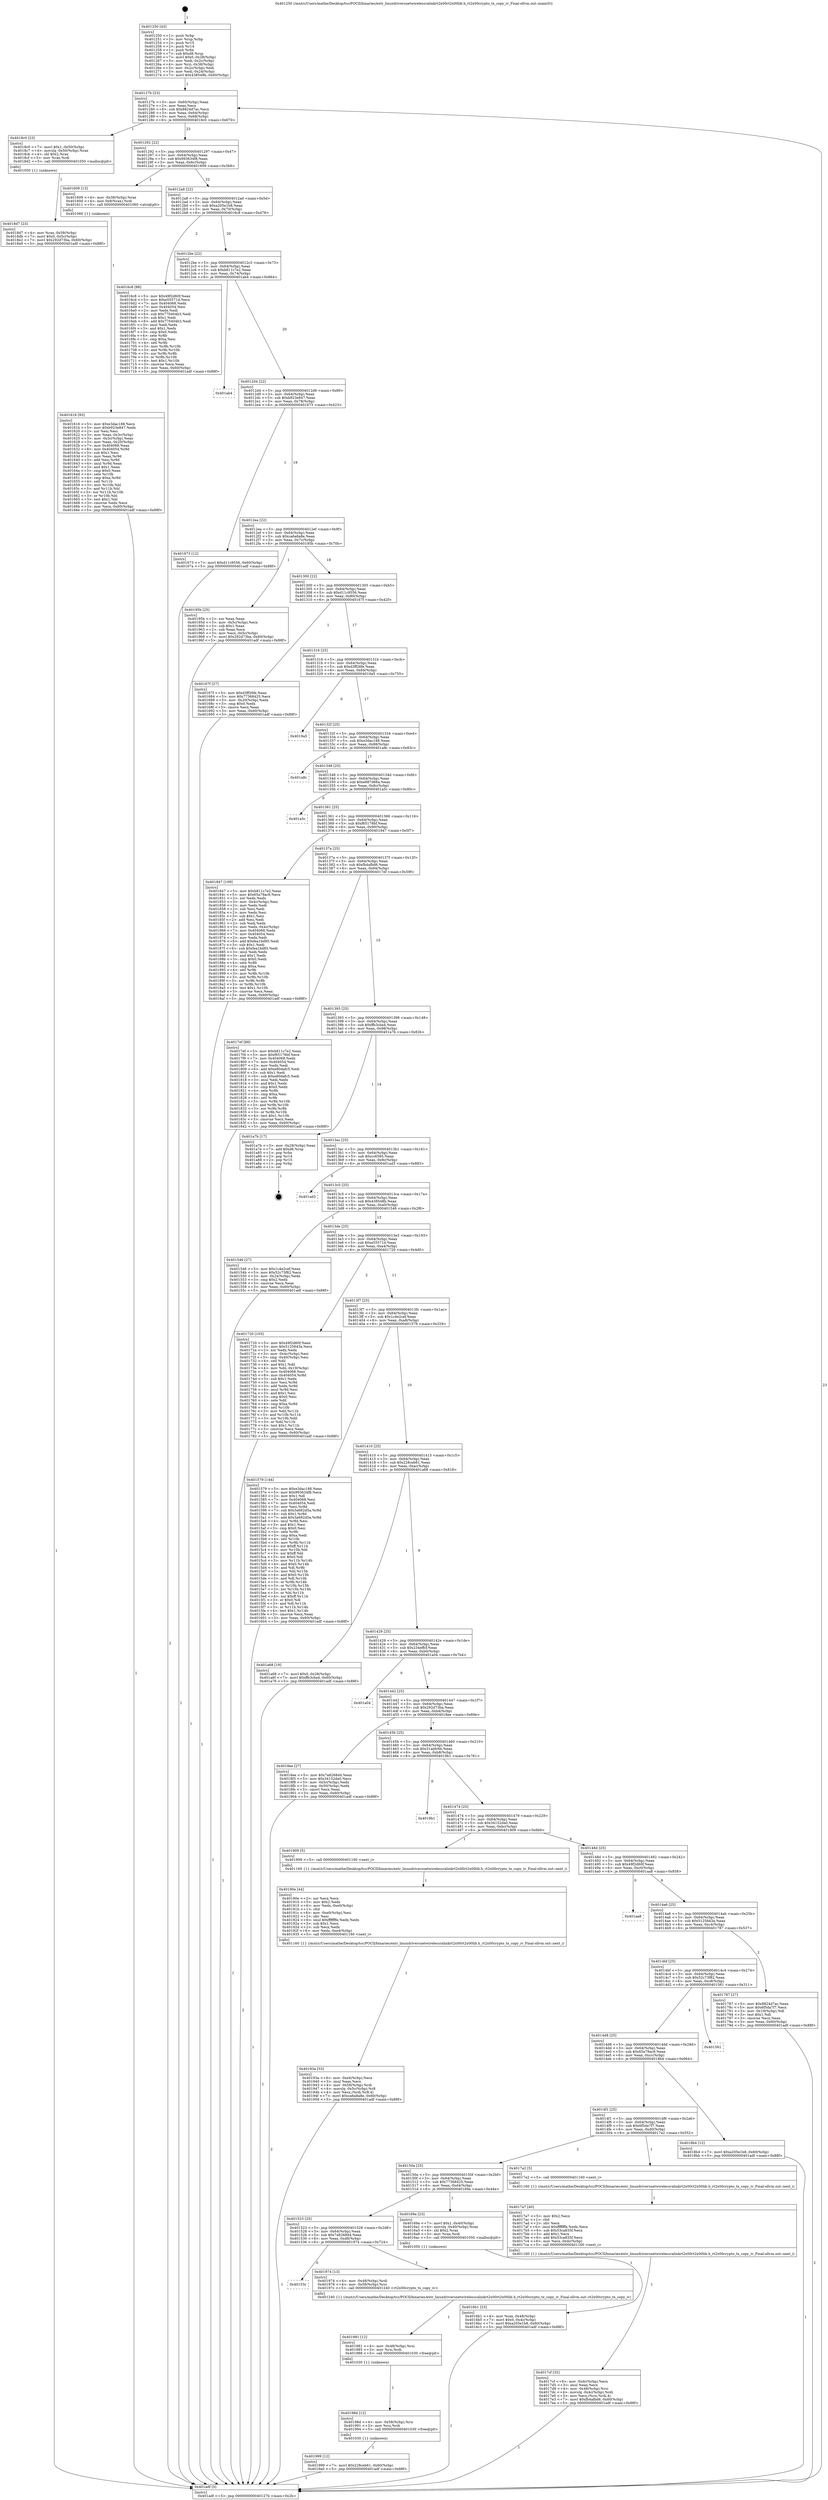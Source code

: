 digraph "0x401250" {
  label = "0x401250 (/mnt/c/Users/mathe/Desktop/tcc/POCII/binaries/extr_linuxdriversnetwirelessralinkrt2x00rt2x00lib.h_rt2x00crypto_tx_copy_iv_Final-ollvm.out::main(0))"
  labelloc = "t"
  node[shape=record]

  Entry [label="",width=0.3,height=0.3,shape=circle,fillcolor=black,style=filled]
  "0x40127b" [label="{
     0x40127b [23]\l
     | [instrs]\l
     &nbsp;&nbsp;0x40127b \<+3\>: mov -0x60(%rbp),%eax\l
     &nbsp;&nbsp;0x40127e \<+2\>: mov %eax,%ecx\l
     &nbsp;&nbsp;0x401280 \<+6\>: sub $0x8824d7ac,%ecx\l
     &nbsp;&nbsp;0x401286 \<+3\>: mov %eax,-0x64(%rbp)\l
     &nbsp;&nbsp;0x401289 \<+3\>: mov %ecx,-0x68(%rbp)\l
     &nbsp;&nbsp;0x40128c \<+6\>: je 00000000004018c0 \<main+0x670\>\l
  }"]
  "0x4018c0" [label="{
     0x4018c0 [23]\l
     | [instrs]\l
     &nbsp;&nbsp;0x4018c0 \<+7\>: movl $0x1,-0x50(%rbp)\l
     &nbsp;&nbsp;0x4018c7 \<+4\>: movslq -0x50(%rbp),%rax\l
     &nbsp;&nbsp;0x4018cb \<+4\>: shl $0x2,%rax\l
     &nbsp;&nbsp;0x4018cf \<+3\>: mov %rax,%rdi\l
     &nbsp;&nbsp;0x4018d2 \<+5\>: call 0000000000401050 \<malloc@plt\>\l
     | [calls]\l
     &nbsp;&nbsp;0x401050 \{1\} (unknown)\l
  }"]
  "0x401292" [label="{
     0x401292 [22]\l
     | [instrs]\l
     &nbsp;&nbsp;0x401292 \<+5\>: jmp 0000000000401297 \<main+0x47\>\l
     &nbsp;&nbsp;0x401297 \<+3\>: mov -0x64(%rbp),%eax\l
     &nbsp;&nbsp;0x40129a \<+5\>: sub $0x993634f8,%eax\l
     &nbsp;&nbsp;0x40129f \<+3\>: mov %eax,-0x6c(%rbp)\l
     &nbsp;&nbsp;0x4012a2 \<+6\>: je 0000000000401609 \<main+0x3b9\>\l
  }"]
  Exit [label="",width=0.3,height=0.3,shape=circle,fillcolor=black,style=filled,peripheries=2]
  "0x401609" [label="{
     0x401609 [13]\l
     | [instrs]\l
     &nbsp;&nbsp;0x401609 \<+4\>: mov -0x38(%rbp),%rax\l
     &nbsp;&nbsp;0x40160d \<+4\>: mov 0x8(%rax),%rdi\l
     &nbsp;&nbsp;0x401611 \<+5\>: call 0000000000401060 \<atoi@plt\>\l
     | [calls]\l
     &nbsp;&nbsp;0x401060 \{1\} (unknown)\l
  }"]
  "0x4012a8" [label="{
     0x4012a8 [22]\l
     | [instrs]\l
     &nbsp;&nbsp;0x4012a8 \<+5\>: jmp 00000000004012ad \<main+0x5d\>\l
     &nbsp;&nbsp;0x4012ad \<+3\>: mov -0x64(%rbp),%eax\l
     &nbsp;&nbsp;0x4012b0 \<+5\>: sub $0xa205e1b8,%eax\l
     &nbsp;&nbsp;0x4012b5 \<+3\>: mov %eax,-0x70(%rbp)\l
     &nbsp;&nbsp;0x4012b8 \<+6\>: je 00000000004016c8 \<main+0x478\>\l
  }"]
  "0x401999" [label="{
     0x401999 [12]\l
     | [instrs]\l
     &nbsp;&nbsp;0x401999 \<+7\>: movl $0x228ceb61,-0x60(%rbp)\l
     &nbsp;&nbsp;0x4019a0 \<+5\>: jmp 0000000000401adf \<main+0x88f\>\l
  }"]
  "0x4016c8" [label="{
     0x4016c8 [88]\l
     | [instrs]\l
     &nbsp;&nbsp;0x4016c8 \<+5\>: mov $0x49f2d60f,%eax\l
     &nbsp;&nbsp;0x4016cd \<+5\>: mov $0xe55571d,%ecx\l
     &nbsp;&nbsp;0x4016d2 \<+7\>: mov 0x404068,%edx\l
     &nbsp;&nbsp;0x4016d9 \<+7\>: mov 0x404054,%esi\l
     &nbsp;&nbsp;0x4016e0 \<+2\>: mov %edx,%edi\l
     &nbsp;&nbsp;0x4016e2 \<+6\>: sub $0x770404b3,%edi\l
     &nbsp;&nbsp;0x4016e8 \<+3\>: sub $0x1,%edi\l
     &nbsp;&nbsp;0x4016eb \<+6\>: add $0x770404b3,%edi\l
     &nbsp;&nbsp;0x4016f1 \<+3\>: imul %edi,%edx\l
     &nbsp;&nbsp;0x4016f4 \<+3\>: and $0x1,%edx\l
     &nbsp;&nbsp;0x4016f7 \<+3\>: cmp $0x0,%edx\l
     &nbsp;&nbsp;0x4016fa \<+4\>: sete %r8b\l
     &nbsp;&nbsp;0x4016fe \<+3\>: cmp $0xa,%esi\l
     &nbsp;&nbsp;0x401701 \<+4\>: setl %r9b\l
     &nbsp;&nbsp;0x401705 \<+3\>: mov %r8b,%r10b\l
     &nbsp;&nbsp;0x401708 \<+3\>: and %r9b,%r10b\l
     &nbsp;&nbsp;0x40170b \<+3\>: xor %r9b,%r8b\l
     &nbsp;&nbsp;0x40170e \<+3\>: or %r8b,%r10b\l
     &nbsp;&nbsp;0x401711 \<+4\>: test $0x1,%r10b\l
     &nbsp;&nbsp;0x401715 \<+3\>: cmovne %ecx,%eax\l
     &nbsp;&nbsp;0x401718 \<+3\>: mov %eax,-0x60(%rbp)\l
     &nbsp;&nbsp;0x40171b \<+5\>: jmp 0000000000401adf \<main+0x88f\>\l
  }"]
  "0x4012be" [label="{
     0x4012be [22]\l
     | [instrs]\l
     &nbsp;&nbsp;0x4012be \<+5\>: jmp 00000000004012c3 \<main+0x73\>\l
     &nbsp;&nbsp;0x4012c3 \<+3\>: mov -0x64(%rbp),%eax\l
     &nbsp;&nbsp;0x4012c6 \<+5\>: sub $0xb811c7e2,%eax\l
     &nbsp;&nbsp;0x4012cb \<+3\>: mov %eax,-0x74(%rbp)\l
     &nbsp;&nbsp;0x4012ce \<+6\>: je 0000000000401ab4 \<main+0x864\>\l
  }"]
  "0x40198d" [label="{
     0x40198d [12]\l
     | [instrs]\l
     &nbsp;&nbsp;0x40198d \<+4\>: mov -0x58(%rbp),%rsi\l
     &nbsp;&nbsp;0x401991 \<+3\>: mov %rsi,%rdi\l
     &nbsp;&nbsp;0x401994 \<+5\>: call 0000000000401030 \<free@plt\>\l
     | [calls]\l
     &nbsp;&nbsp;0x401030 \{1\} (unknown)\l
  }"]
  "0x401ab4" [label="{
     0x401ab4\l
  }", style=dashed]
  "0x4012d4" [label="{
     0x4012d4 [22]\l
     | [instrs]\l
     &nbsp;&nbsp;0x4012d4 \<+5\>: jmp 00000000004012d9 \<main+0x89\>\l
     &nbsp;&nbsp;0x4012d9 \<+3\>: mov -0x64(%rbp),%eax\l
     &nbsp;&nbsp;0x4012dc \<+5\>: sub $0xb923e847,%eax\l
     &nbsp;&nbsp;0x4012e1 \<+3\>: mov %eax,-0x78(%rbp)\l
     &nbsp;&nbsp;0x4012e4 \<+6\>: je 0000000000401673 \<main+0x423\>\l
  }"]
  "0x401981" [label="{
     0x401981 [12]\l
     | [instrs]\l
     &nbsp;&nbsp;0x401981 \<+4\>: mov -0x48(%rbp),%rsi\l
     &nbsp;&nbsp;0x401985 \<+3\>: mov %rsi,%rdi\l
     &nbsp;&nbsp;0x401988 \<+5\>: call 0000000000401030 \<free@plt\>\l
     | [calls]\l
     &nbsp;&nbsp;0x401030 \{1\} (unknown)\l
  }"]
  "0x401673" [label="{
     0x401673 [12]\l
     | [instrs]\l
     &nbsp;&nbsp;0x401673 \<+7\>: movl $0xd11c9556,-0x60(%rbp)\l
     &nbsp;&nbsp;0x40167a \<+5\>: jmp 0000000000401adf \<main+0x88f\>\l
  }"]
  "0x4012ea" [label="{
     0x4012ea [22]\l
     | [instrs]\l
     &nbsp;&nbsp;0x4012ea \<+5\>: jmp 00000000004012ef \<main+0x9f\>\l
     &nbsp;&nbsp;0x4012ef \<+3\>: mov -0x64(%rbp),%eax\l
     &nbsp;&nbsp;0x4012f2 \<+5\>: sub $0xca6a8a8e,%eax\l
     &nbsp;&nbsp;0x4012f7 \<+3\>: mov %eax,-0x7c(%rbp)\l
     &nbsp;&nbsp;0x4012fa \<+6\>: je 000000000040195b \<main+0x70b\>\l
  }"]
  "0x40153c" [label="{
     0x40153c\l
  }", style=dashed]
  "0x40195b" [label="{
     0x40195b [25]\l
     | [instrs]\l
     &nbsp;&nbsp;0x40195b \<+2\>: xor %eax,%eax\l
     &nbsp;&nbsp;0x40195d \<+3\>: mov -0x5c(%rbp),%ecx\l
     &nbsp;&nbsp;0x401960 \<+3\>: sub $0x1,%eax\l
     &nbsp;&nbsp;0x401963 \<+2\>: sub %eax,%ecx\l
     &nbsp;&nbsp;0x401965 \<+3\>: mov %ecx,-0x5c(%rbp)\l
     &nbsp;&nbsp;0x401968 \<+7\>: movl $0x292d73ba,-0x60(%rbp)\l
     &nbsp;&nbsp;0x40196f \<+5\>: jmp 0000000000401adf \<main+0x88f\>\l
  }"]
  "0x401300" [label="{
     0x401300 [22]\l
     | [instrs]\l
     &nbsp;&nbsp;0x401300 \<+5\>: jmp 0000000000401305 \<main+0xb5\>\l
     &nbsp;&nbsp;0x401305 \<+3\>: mov -0x64(%rbp),%eax\l
     &nbsp;&nbsp;0x401308 \<+5\>: sub $0xd11c9556,%eax\l
     &nbsp;&nbsp;0x40130d \<+3\>: mov %eax,-0x80(%rbp)\l
     &nbsp;&nbsp;0x401310 \<+6\>: je 000000000040167f \<main+0x42f\>\l
  }"]
  "0x401974" [label="{
     0x401974 [13]\l
     | [instrs]\l
     &nbsp;&nbsp;0x401974 \<+4\>: mov -0x48(%rbp),%rdi\l
     &nbsp;&nbsp;0x401978 \<+4\>: mov -0x58(%rbp),%rsi\l
     &nbsp;&nbsp;0x40197c \<+5\>: call 0000000000401240 \<rt2x00crypto_tx_copy_iv\>\l
     | [calls]\l
     &nbsp;&nbsp;0x401240 \{1\} (/mnt/c/Users/mathe/Desktop/tcc/POCII/binaries/extr_linuxdriversnetwirelessralinkrt2x00rt2x00lib.h_rt2x00crypto_tx_copy_iv_Final-ollvm.out::rt2x00crypto_tx_copy_iv)\l
  }"]
  "0x40167f" [label="{
     0x40167f [27]\l
     | [instrs]\l
     &nbsp;&nbsp;0x40167f \<+5\>: mov $0xd3ff26fe,%eax\l
     &nbsp;&nbsp;0x401684 \<+5\>: mov $0x77368425,%ecx\l
     &nbsp;&nbsp;0x401689 \<+3\>: mov -0x20(%rbp),%edx\l
     &nbsp;&nbsp;0x40168c \<+3\>: cmp $0x0,%edx\l
     &nbsp;&nbsp;0x40168f \<+3\>: cmove %ecx,%eax\l
     &nbsp;&nbsp;0x401692 \<+3\>: mov %eax,-0x60(%rbp)\l
     &nbsp;&nbsp;0x401695 \<+5\>: jmp 0000000000401adf \<main+0x88f\>\l
  }"]
  "0x401316" [label="{
     0x401316 [25]\l
     | [instrs]\l
     &nbsp;&nbsp;0x401316 \<+5\>: jmp 000000000040131b \<main+0xcb\>\l
     &nbsp;&nbsp;0x40131b \<+3\>: mov -0x64(%rbp),%eax\l
     &nbsp;&nbsp;0x40131e \<+5\>: sub $0xd3ff26fe,%eax\l
     &nbsp;&nbsp;0x401323 \<+6\>: mov %eax,-0x84(%rbp)\l
     &nbsp;&nbsp;0x401329 \<+6\>: je 00000000004019a5 \<main+0x755\>\l
  }"]
  "0x40193a" [label="{
     0x40193a [33]\l
     | [instrs]\l
     &nbsp;&nbsp;0x40193a \<+6\>: mov -0xe4(%rbp),%ecx\l
     &nbsp;&nbsp;0x401940 \<+3\>: imul %eax,%ecx\l
     &nbsp;&nbsp;0x401943 \<+4\>: mov -0x58(%rbp),%rdi\l
     &nbsp;&nbsp;0x401947 \<+4\>: movslq -0x5c(%rbp),%r8\l
     &nbsp;&nbsp;0x40194b \<+4\>: mov %ecx,(%rdi,%r8,4)\l
     &nbsp;&nbsp;0x40194f \<+7\>: movl $0xca6a8a8e,-0x60(%rbp)\l
     &nbsp;&nbsp;0x401956 \<+5\>: jmp 0000000000401adf \<main+0x88f\>\l
  }"]
  "0x4019a5" [label="{
     0x4019a5\l
  }", style=dashed]
  "0x40132f" [label="{
     0x40132f [25]\l
     | [instrs]\l
     &nbsp;&nbsp;0x40132f \<+5\>: jmp 0000000000401334 \<main+0xe4\>\l
     &nbsp;&nbsp;0x401334 \<+3\>: mov -0x64(%rbp),%eax\l
     &nbsp;&nbsp;0x401337 \<+5\>: sub $0xe3dac188,%eax\l
     &nbsp;&nbsp;0x40133c \<+6\>: mov %eax,-0x88(%rbp)\l
     &nbsp;&nbsp;0x401342 \<+6\>: je 0000000000401a8c \<main+0x83c\>\l
  }"]
  "0x40190e" [label="{
     0x40190e [44]\l
     | [instrs]\l
     &nbsp;&nbsp;0x40190e \<+2\>: xor %ecx,%ecx\l
     &nbsp;&nbsp;0x401910 \<+5\>: mov $0x2,%edx\l
     &nbsp;&nbsp;0x401915 \<+6\>: mov %edx,-0xe0(%rbp)\l
     &nbsp;&nbsp;0x40191b \<+1\>: cltd\l
     &nbsp;&nbsp;0x40191c \<+6\>: mov -0xe0(%rbp),%esi\l
     &nbsp;&nbsp;0x401922 \<+2\>: idiv %esi\l
     &nbsp;&nbsp;0x401924 \<+6\>: imul $0xfffffffe,%edx,%edx\l
     &nbsp;&nbsp;0x40192a \<+3\>: sub $0x1,%ecx\l
     &nbsp;&nbsp;0x40192d \<+2\>: sub %ecx,%edx\l
     &nbsp;&nbsp;0x40192f \<+6\>: mov %edx,-0xe4(%rbp)\l
     &nbsp;&nbsp;0x401935 \<+5\>: call 0000000000401160 \<next_i\>\l
     | [calls]\l
     &nbsp;&nbsp;0x401160 \{1\} (/mnt/c/Users/mathe/Desktop/tcc/POCII/binaries/extr_linuxdriversnetwirelessralinkrt2x00rt2x00lib.h_rt2x00crypto_tx_copy_iv_Final-ollvm.out::next_i)\l
  }"]
  "0x401a8c" [label="{
     0x401a8c\l
  }", style=dashed]
  "0x401348" [label="{
     0x401348 [25]\l
     | [instrs]\l
     &nbsp;&nbsp;0x401348 \<+5\>: jmp 000000000040134d \<main+0xfd\>\l
     &nbsp;&nbsp;0x40134d \<+3\>: mov -0x64(%rbp),%eax\l
     &nbsp;&nbsp;0x401350 \<+5\>: sub $0xe887d66a,%eax\l
     &nbsp;&nbsp;0x401355 \<+6\>: mov %eax,-0x8c(%rbp)\l
     &nbsp;&nbsp;0x40135b \<+6\>: je 0000000000401a5c \<main+0x80c\>\l
  }"]
  "0x4018d7" [label="{
     0x4018d7 [23]\l
     | [instrs]\l
     &nbsp;&nbsp;0x4018d7 \<+4\>: mov %rax,-0x58(%rbp)\l
     &nbsp;&nbsp;0x4018db \<+7\>: movl $0x0,-0x5c(%rbp)\l
     &nbsp;&nbsp;0x4018e2 \<+7\>: movl $0x292d73ba,-0x60(%rbp)\l
     &nbsp;&nbsp;0x4018e9 \<+5\>: jmp 0000000000401adf \<main+0x88f\>\l
  }"]
  "0x401a5c" [label="{
     0x401a5c\l
  }", style=dashed]
  "0x401361" [label="{
     0x401361 [25]\l
     | [instrs]\l
     &nbsp;&nbsp;0x401361 \<+5\>: jmp 0000000000401366 \<main+0x116\>\l
     &nbsp;&nbsp;0x401366 \<+3\>: mov -0x64(%rbp),%eax\l
     &nbsp;&nbsp;0x401369 \<+5\>: sub $0xf65178bf,%eax\l
     &nbsp;&nbsp;0x40136e \<+6\>: mov %eax,-0x90(%rbp)\l
     &nbsp;&nbsp;0x401374 \<+6\>: je 0000000000401847 \<main+0x5f7\>\l
  }"]
  "0x4017cf" [label="{
     0x4017cf [32]\l
     | [instrs]\l
     &nbsp;&nbsp;0x4017cf \<+6\>: mov -0xdc(%rbp),%ecx\l
     &nbsp;&nbsp;0x4017d5 \<+3\>: imul %eax,%ecx\l
     &nbsp;&nbsp;0x4017d8 \<+4\>: mov -0x48(%rbp),%rsi\l
     &nbsp;&nbsp;0x4017dc \<+4\>: movslq -0x4c(%rbp),%rdi\l
     &nbsp;&nbsp;0x4017e0 \<+3\>: mov %ecx,(%rsi,%rdi,4)\l
     &nbsp;&nbsp;0x4017e3 \<+7\>: movl $0xfb4afbd6,-0x60(%rbp)\l
     &nbsp;&nbsp;0x4017ea \<+5\>: jmp 0000000000401adf \<main+0x88f\>\l
  }"]
  "0x401847" [label="{
     0x401847 [109]\l
     | [instrs]\l
     &nbsp;&nbsp;0x401847 \<+5\>: mov $0xb811c7e2,%eax\l
     &nbsp;&nbsp;0x40184c \<+5\>: mov $0x65a79ac9,%ecx\l
     &nbsp;&nbsp;0x401851 \<+2\>: xor %edx,%edx\l
     &nbsp;&nbsp;0x401853 \<+3\>: mov -0x4c(%rbp),%esi\l
     &nbsp;&nbsp;0x401856 \<+2\>: mov %edx,%edi\l
     &nbsp;&nbsp;0x401858 \<+2\>: sub %esi,%edi\l
     &nbsp;&nbsp;0x40185a \<+2\>: mov %edx,%esi\l
     &nbsp;&nbsp;0x40185c \<+3\>: sub $0x1,%esi\l
     &nbsp;&nbsp;0x40185f \<+2\>: add %esi,%edi\l
     &nbsp;&nbsp;0x401861 \<+2\>: sub %edi,%edx\l
     &nbsp;&nbsp;0x401863 \<+3\>: mov %edx,-0x4c(%rbp)\l
     &nbsp;&nbsp;0x401866 \<+7\>: mov 0x404068,%edx\l
     &nbsp;&nbsp;0x40186d \<+7\>: mov 0x404054,%esi\l
     &nbsp;&nbsp;0x401874 \<+2\>: mov %edx,%edi\l
     &nbsp;&nbsp;0x401876 \<+6\>: add $0xfea1bd85,%edi\l
     &nbsp;&nbsp;0x40187c \<+3\>: sub $0x1,%edi\l
     &nbsp;&nbsp;0x40187f \<+6\>: sub $0xfea1bd85,%edi\l
     &nbsp;&nbsp;0x401885 \<+3\>: imul %edi,%edx\l
     &nbsp;&nbsp;0x401888 \<+3\>: and $0x1,%edx\l
     &nbsp;&nbsp;0x40188b \<+3\>: cmp $0x0,%edx\l
     &nbsp;&nbsp;0x40188e \<+4\>: sete %r8b\l
     &nbsp;&nbsp;0x401892 \<+3\>: cmp $0xa,%esi\l
     &nbsp;&nbsp;0x401895 \<+4\>: setl %r9b\l
     &nbsp;&nbsp;0x401899 \<+3\>: mov %r8b,%r10b\l
     &nbsp;&nbsp;0x40189c \<+3\>: and %r9b,%r10b\l
     &nbsp;&nbsp;0x40189f \<+3\>: xor %r9b,%r8b\l
     &nbsp;&nbsp;0x4018a2 \<+3\>: or %r8b,%r10b\l
     &nbsp;&nbsp;0x4018a5 \<+4\>: test $0x1,%r10b\l
     &nbsp;&nbsp;0x4018a9 \<+3\>: cmovne %ecx,%eax\l
     &nbsp;&nbsp;0x4018ac \<+3\>: mov %eax,-0x60(%rbp)\l
     &nbsp;&nbsp;0x4018af \<+5\>: jmp 0000000000401adf \<main+0x88f\>\l
  }"]
  "0x40137a" [label="{
     0x40137a [25]\l
     | [instrs]\l
     &nbsp;&nbsp;0x40137a \<+5\>: jmp 000000000040137f \<main+0x12f\>\l
     &nbsp;&nbsp;0x40137f \<+3\>: mov -0x64(%rbp),%eax\l
     &nbsp;&nbsp;0x401382 \<+5\>: sub $0xfb4afbd6,%eax\l
     &nbsp;&nbsp;0x401387 \<+6\>: mov %eax,-0x94(%rbp)\l
     &nbsp;&nbsp;0x40138d \<+6\>: je 00000000004017ef \<main+0x59f\>\l
  }"]
  "0x4017a7" [label="{
     0x4017a7 [40]\l
     | [instrs]\l
     &nbsp;&nbsp;0x4017a7 \<+5\>: mov $0x2,%ecx\l
     &nbsp;&nbsp;0x4017ac \<+1\>: cltd\l
     &nbsp;&nbsp;0x4017ad \<+2\>: idiv %ecx\l
     &nbsp;&nbsp;0x4017af \<+6\>: imul $0xfffffffe,%edx,%ecx\l
     &nbsp;&nbsp;0x4017b5 \<+6\>: sub $0x53ca835f,%ecx\l
     &nbsp;&nbsp;0x4017bb \<+3\>: add $0x1,%ecx\l
     &nbsp;&nbsp;0x4017be \<+6\>: add $0x53ca835f,%ecx\l
     &nbsp;&nbsp;0x4017c4 \<+6\>: mov %ecx,-0xdc(%rbp)\l
     &nbsp;&nbsp;0x4017ca \<+5\>: call 0000000000401160 \<next_i\>\l
     | [calls]\l
     &nbsp;&nbsp;0x401160 \{1\} (/mnt/c/Users/mathe/Desktop/tcc/POCII/binaries/extr_linuxdriversnetwirelessralinkrt2x00rt2x00lib.h_rt2x00crypto_tx_copy_iv_Final-ollvm.out::next_i)\l
  }"]
  "0x4017ef" [label="{
     0x4017ef [88]\l
     | [instrs]\l
     &nbsp;&nbsp;0x4017ef \<+5\>: mov $0xb811c7e2,%eax\l
     &nbsp;&nbsp;0x4017f4 \<+5\>: mov $0xf65178bf,%ecx\l
     &nbsp;&nbsp;0x4017f9 \<+7\>: mov 0x404068,%edx\l
     &nbsp;&nbsp;0x401800 \<+7\>: mov 0x404054,%esi\l
     &nbsp;&nbsp;0x401807 \<+2\>: mov %edx,%edi\l
     &nbsp;&nbsp;0x401809 \<+6\>: add $0xe80dafc5,%edi\l
     &nbsp;&nbsp;0x40180f \<+3\>: sub $0x1,%edi\l
     &nbsp;&nbsp;0x401812 \<+6\>: sub $0xe80dafc5,%edi\l
     &nbsp;&nbsp;0x401818 \<+3\>: imul %edi,%edx\l
     &nbsp;&nbsp;0x40181b \<+3\>: and $0x1,%edx\l
     &nbsp;&nbsp;0x40181e \<+3\>: cmp $0x0,%edx\l
     &nbsp;&nbsp;0x401821 \<+4\>: sete %r8b\l
     &nbsp;&nbsp;0x401825 \<+3\>: cmp $0xa,%esi\l
     &nbsp;&nbsp;0x401828 \<+4\>: setl %r9b\l
     &nbsp;&nbsp;0x40182c \<+3\>: mov %r8b,%r10b\l
     &nbsp;&nbsp;0x40182f \<+3\>: and %r9b,%r10b\l
     &nbsp;&nbsp;0x401832 \<+3\>: xor %r9b,%r8b\l
     &nbsp;&nbsp;0x401835 \<+3\>: or %r8b,%r10b\l
     &nbsp;&nbsp;0x401838 \<+4\>: test $0x1,%r10b\l
     &nbsp;&nbsp;0x40183c \<+3\>: cmovne %ecx,%eax\l
     &nbsp;&nbsp;0x40183f \<+3\>: mov %eax,-0x60(%rbp)\l
     &nbsp;&nbsp;0x401842 \<+5\>: jmp 0000000000401adf \<main+0x88f\>\l
  }"]
  "0x401393" [label="{
     0x401393 [25]\l
     | [instrs]\l
     &nbsp;&nbsp;0x401393 \<+5\>: jmp 0000000000401398 \<main+0x148\>\l
     &nbsp;&nbsp;0x401398 \<+3\>: mov -0x64(%rbp),%eax\l
     &nbsp;&nbsp;0x40139b \<+5\>: sub $0xffb3cba4,%eax\l
     &nbsp;&nbsp;0x4013a0 \<+6\>: mov %eax,-0x98(%rbp)\l
     &nbsp;&nbsp;0x4013a6 \<+6\>: je 0000000000401a7b \<main+0x82b\>\l
  }"]
  "0x4016b1" [label="{
     0x4016b1 [23]\l
     | [instrs]\l
     &nbsp;&nbsp;0x4016b1 \<+4\>: mov %rax,-0x48(%rbp)\l
     &nbsp;&nbsp;0x4016b5 \<+7\>: movl $0x0,-0x4c(%rbp)\l
     &nbsp;&nbsp;0x4016bc \<+7\>: movl $0xa205e1b8,-0x60(%rbp)\l
     &nbsp;&nbsp;0x4016c3 \<+5\>: jmp 0000000000401adf \<main+0x88f\>\l
  }"]
  "0x401a7b" [label="{
     0x401a7b [17]\l
     | [instrs]\l
     &nbsp;&nbsp;0x401a7b \<+3\>: mov -0x28(%rbp),%eax\l
     &nbsp;&nbsp;0x401a7e \<+7\>: add $0xd8,%rsp\l
     &nbsp;&nbsp;0x401a85 \<+1\>: pop %rbx\l
     &nbsp;&nbsp;0x401a86 \<+2\>: pop %r14\l
     &nbsp;&nbsp;0x401a88 \<+2\>: pop %r15\l
     &nbsp;&nbsp;0x401a8a \<+1\>: pop %rbp\l
     &nbsp;&nbsp;0x401a8b \<+1\>: ret\l
  }"]
  "0x4013ac" [label="{
     0x4013ac [25]\l
     | [instrs]\l
     &nbsp;&nbsp;0x4013ac \<+5\>: jmp 00000000004013b1 \<main+0x161\>\l
     &nbsp;&nbsp;0x4013b1 \<+3\>: mov -0x64(%rbp),%eax\l
     &nbsp;&nbsp;0x4013b4 \<+5\>: sub $0xcc6585,%eax\l
     &nbsp;&nbsp;0x4013b9 \<+6\>: mov %eax,-0x9c(%rbp)\l
     &nbsp;&nbsp;0x4013bf \<+6\>: je 0000000000401ad3 \<main+0x883\>\l
  }"]
  "0x401523" [label="{
     0x401523 [25]\l
     | [instrs]\l
     &nbsp;&nbsp;0x401523 \<+5\>: jmp 0000000000401528 \<main+0x2d8\>\l
     &nbsp;&nbsp;0x401528 \<+3\>: mov -0x64(%rbp),%eax\l
     &nbsp;&nbsp;0x40152b \<+5\>: sub $0x7a8268d4,%eax\l
     &nbsp;&nbsp;0x401530 \<+6\>: mov %eax,-0xd8(%rbp)\l
     &nbsp;&nbsp;0x401536 \<+6\>: je 0000000000401974 \<main+0x724\>\l
  }"]
  "0x401ad3" [label="{
     0x401ad3\l
  }", style=dashed]
  "0x4013c5" [label="{
     0x4013c5 [25]\l
     | [instrs]\l
     &nbsp;&nbsp;0x4013c5 \<+5\>: jmp 00000000004013ca \<main+0x17a\>\l
     &nbsp;&nbsp;0x4013ca \<+3\>: mov -0x64(%rbp),%eax\l
     &nbsp;&nbsp;0x4013cd \<+5\>: sub $0x438548b,%eax\l
     &nbsp;&nbsp;0x4013d2 \<+6\>: mov %eax,-0xa0(%rbp)\l
     &nbsp;&nbsp;0x4013d8 \<+6\>: je 0000000000401546 \<main+0x2f6\>\l
  }"]
  "0x40169a" [label="{
     0x40169a [23]\l
     | [instrs]\l
     &nbsp;&nbsp;0x40169a \<+7\>: movl $0x1,-0x40(%rbp)\l
     &nbsp;&nbsp;0x4016a1 \<+4\>: movslq -0x40(%rbp),%rax\l
     &nbsp;&nbsp;0x4016a5 \<+4\>: shl $0x2,%rax\l
     &nbsp;&nbsp;0x4016a9 \<+3\>: mov %rax,%rdi\l
     &nbsp;&nbsp;0x4016ac \<+5\>: call 0000000000401050 \<malloc@plt\>\l
     | [calls]\l
     &nbsp;&nbsp;0x401050 \{1\} (unknown)\l
  }"]
  "0x401546" [label="{
     0x401546 [27]\l
     | [instrs]\l
     &nbsp;&nbsp;0x401546 \<+5\>: mov $0x1c4e2cef,%eax\l
     &nbsp;&nbsp;0x40154b \<+5\>: mov $0x52c73f82,%ecx\l
     &nbsp;&nbsp;0x401550 \<+3\>: mov -0x24(%rbp),%edx\l
     &nbsp;&nbsp;0x401553 \<+3\>: cmp $0x2,%edx\l
     &nbsp;&nbsp;0x401556 \<+3\>: cmovne %ecx,%eax\l
     &nbsp;&nbsp;0x401559 \<+3\>: mov %eax,-0x60(%rbp)\l
     &nbsp;&nbsp;0x40155c \<+5\>: jmp 0000000000401adf \<main+0x88f\>\l
  }"]
  "0x4013de" [label="{
     0x4013de [25]\l
     | [instrs]\l
     &nbsp;&nbsp;0x4013de \<+5\>: jmp 00000000004013e3 \<main+0x193\>\l
     &nbsp;&nbsp;0x4013e3 \<+3\>: mov -0x64(%rbp),%eax\l
     &nbsp;&nbsp;0x4013e6 \<+5\>: sub $0xe55571d,%eax\l
     &nbsp;&nbsp;0x4013eb \<+6\>: mov %eax,-0xa4(%rbp)\l
     &nbsp;&nbsp;0x4013f1 \<+6\>: je 0000000000401720 \<main+0x4d0\>\l
  }"]
  "0x401adf" [label="{
     0x401adf [5]\l
     | [instrs]\l
     &nbsp;&nbsp;0x401adf \<+5\>: jmp 000000000040127b \<main+0x2b\>\l
  }"]
  "0x401250" [label="{
     0x401250 [43]\l
     | [instrs]\l
     &nbsp;&nbsp;0x401250 \<+1\>: push %rbp\l
     &nbsp;&nbsp;0x401251 \<+3\>: mov %rsp,%rbp\l
     &nbsp;&nbsp;0x401254 \<+2\>: push %r15\l
     &nbsp;&nbsp;0x401256 \<+2\>: push %r14\l
     &nbsp;&nbsp;0x401258 \<+1\>: push %rbx\l
     &nbsp;&nbsp;0x401259 \<+7\>: sub $0xd8,%rsp\l
     &nbsp;&nbsp;0x401260 \<+7\>: movl $0x0,-0x28(%rbp)\l
     &nbsp;&nbsp;0x401267 \<+3\>: mov %edi,-0x2c(%rbp)\l
     &nbsp;&nbsp;0x40126a \<+4\>: mov %rsi,-0x38(%rbp)\l
     &nbsp;&nbsp;0x40126e \<+3\>: mov -0x2c(%rbp),%edi\l
     &nbsp;&nbsp;0x401271 \<+3\>: mov %edi,-0x24(%rbp)\l
     &nbsp;&nbsp;0x401274 \<+7\>: movl $0x438548b,-0x60(%rbp)\l
  }"]
  "0x40150a" [label="{
     0x40150a [25]\l
     | [instrs]\l
     &nbsp;&nbsp;0x40150a \<+5\>: jmp 000000000040150f \<main+0x2bf\>\l
     &nbsp;&nbsp;0x40150f \<+3\>: mov -0x64(%rbp),%eax\l
     &nbsp;&nbsp;0x401512 \<+5\>: sub $0x77368425,%eax\l
     &nbsp;&nbsp;0x401517 \<+6\>: mov %eax,-0xd4(%rbp)\l
     &nbsp;&nbsp;0x40151d \<+6\>: je 000000000040169a \<main+0x44a\>\l
  }"]
  "0x401720" [label="{
     0x401720 [103]\l
     | [instrs]\l
     &nbsp;&nbsp;0x401720 \<+5\>: mov $0x49f2d60f,%eax\l
     &nbsp;&nbsp;0x401725 \<+5\>: mov $0x5125843a,%ecx\l
     &nbsp;&nbsp;0x40172a \<+2\>: xor %edx,%edx\l
     &nbsp;&nbsp;0x40172c \<+3\>: mov -0x4c(%rbp),%esi\l
     &nbsp;&nbsp;0x40172f \<+3\>: cmp -0x40(%rbp),%esi\l
     &nbsp;&nbsp;0x401732 \<+4\>: setl %dil\l
     &nbsp;&nbsp;0x401736 \<+4\>: and $0x1,%dil\l
     &nbsp;&nbsp;0x40173a \<+4\>: mov %dil,-0x19(%rbp)\l
     &nbsp;&nbsp;0x40173e \<+7\>: mov 0x404068,%esi\l
     &nbsp;&nbsp;0x401745 \<+8\>: mov 0x404054,%r8d\l
     &nbsp;&nbsp;0x40174d \<+3\>: sub $0x1,%edx\l
     &nbsp;&nbsp;0x401750 \<+3\>: mov %esi,%r9d\l
     &nbsp;&nbsp;0x401753 \<+3\>: add %edx,%r9d\l
     &nbsp;&nbsp;0x401756 \<+4\>: imul %r9d,%esi\l
     &nbsp;&nbsp;0x40175a \<+3\>: and $0x1,%esi\l
     &nbsp;&nbsp;0x40175d \<+3\>: cmp $0x0,%esi\l
     &nbsp;&nbsp;0x401760 \<+4\>: sete %dil\l
     &nbsp;&nbsp;0x401764 \<+4\>: cmp $0xa,%r8d\l
     &nbsp;&nbsp;0x401768 \<+4\>: setl %r10b\l
     &nbsp;&nbsp;0x40176c \<+3\>: mov %dil,%r11b\l
     &nbsp;&nbsp;0x40176f \<+3\>: and %r10b,%r11b\l
     &nbsp;&nbsp;0x401772 \<+3\>: xor %r10b,%dil\l
     &nbsp;&nbsp;0x401775 \<+3\>: or %dil,%r11b\l
     &nbsp;&nbsp;0x401778 \<+4\>: test $0x1,%r11b\l
     &nbsp;&nbsp;0x40177c \<+3\>: cmovne %ecx,%eax\l
     &nbsp;&nbsp;0x40177f \<+3\>: mov %eax,-0x60(%rbp)\l
     &nbsp;&nbsp;0x401782 \<+5\>: jmp 0000000000401adf \<main+0x88f\>\l
  }"]
  "0x4013f7" [label="{
     0x4013f7 [25]\l
     | [instrs]\l
     &nbsp;&nbsp;0x4013f7 \<+5\>: jmp 00000000004013fc \<main+0x1ac\>\l
     &nbsp;&nbsp;0x4013fc \<+3\>: mov -0x64(%rbp),%eax\l
     &nbsp;&nbsp;0x4013ff \<+5\>: sub $0x1c4e2cef,%eax\l
     &nbsp;&nbsp;0x401404 \<+6\>: mov %eax,-0xa8(%rbp)\l
     &nbsp;&nbsp;0x40140a \<+6\>: je 0000000000401579 \<main+0x329\>\l
  }"]
  "0x4017a2" [label="{
     0x4017a2 [5]\l
     | [instrs]\l
     &nbsp;&nbsp;0x4017a2 \<+5\>: call 0000000000401160 \<next_i\>\l
     | [calls]\l
     &nbsp;&nbsp;0x401160 \{1\} (/mnt/c/Users/mathe/Desktop/tcc/POCII/binaries/extr_linuxdriversnetwirelessralinkrt2x00rt2x00lib.h_rt2x00crypto_tx_copy_iv_Final-ollvm.out::next_i)\l
  }"]
  "0x401579" [label="{
     0x401579 [144]\l
     | [instrs]\l
     &nbsp;&nbsp;0x401579 \<+5\>: mov $0xe3dac188,%eax\l
     &nbsp;&nbsp;0x40157e \<+5\>: mov $0x993634f8,%ecx\l
     &nbsp;&nbsp;0x401583 \<+2\>: mov $0x1,%dl\l
     &nbsp;&nbsp;0x401585 \<+7\>: mov 0x404068,%esi\l
     &nbsp;&nbsp;0x40158c \<+7\>: mov 0x404054,%edi\l
     &nbsp;&nbsp;0x401593 \<+3\>: mov %esi,%r8d\l
     &nbsp;&nbsp;0x401596 \<+7\>: sub $0x3a682d5a,%r8d\l
     &nbsp;&nbsp;0x40159d \<+4\>: sub $0x1,%r8d\l
     &nbsp;&nbsp;0x4015a1 \<+7\>: add $0x3a682d5a,%r8d\l
     &nbsp;&nbsp;0x4015a8 \<+4\>: imul %r8d,%esi\l
     &nbsp;&nbsp;0x4015ac \<+3\>: and $0x1,%esi\l
     &nbsp;&nbsp;0x4015af \<+3\>: cmp $0x0,%esi\l
     &nbsp;&nbsp;0x4015b2 \<+4\>: sete %r9b\l
     &nbsp;&nbsp;0x4015b6 \<+3\>: cmp $0xa,%edi\l
     &nbsp;&nbsp;0x4015b9 \<+4\>: setl %r10b\l
     &nbsp;&nbsp;0x4015bd \<+3\>: mov %r9b,%r11b\l
     &nbsp;&nbsp;0x4015c0 \<+4\>: xor $0xff,%r11b\l
     &nbsp;&nbsp;0x4015c4 \<+3\>: mov %r10b,%bl\l
     &nbsp;&nbsp;0x4015c7 \<+3\>: xor $0xff,%bl\l
     &nbsp;&nbsp;0x4015ca \<+3\>: xor $0x0,%dl\l
     &nbsp;&nbsp;0x4015cd \<+3\>: mov %r11b,%r14b\l
     &nbsp;&nbsp;0x4015d0 \<+4\>: and $0x0,%r14b\l
     &nbsp;&nbsp;0x4015d4 \<+3\>: and %dl,%r9b\l
     &nbsp;&nbsp;0x4015d7 \<+3\>: mov %bl,%r15b\l
     &nbsp;&nbsp;0x4015da \<+4\>: and $0x0,%r15b\l
     &nbsp;&nbsp;0x4015de \<+3\>: and %dl,%r10b\l
     &nbsp;&nbsp;0x4015e1 \<+3\>: or %r9b,%r14b\l
     &nbsp;&nbsp;0x4015e4 \<+3\>: or %r10b,%r15b\l
     &nbsp;&nbsp;0x4015e7 \<+3\>: xor %r15b,%r14b\l
     &nbsp;&nbsp;0x4015ea \<+3\>: or %bl,%r11b\l
     &nbsp;&nbsp;0x4015ed \<+4\>: xor $0xff,%r11b\l
     &nbsp;&nbsp;0x4015f1 \<+3\>: or $0x0,%dl\l
     &nbsp;&nbsp;0x4015f4 \<+3\>: and %dl,%r11b\l
     &nbsp;&nbsp;0x4015f7 \<+3\>: or %r11b,%r14b\l
     &nbsp;&nbsp;0x4015fa \<+4\>: test $0x1,%r14b\l
     &nbsp;&nbsp;0x4015fe \<+3\>: cmovne %ecx,%eax\l
     &nbsp;&nbsp;0x401601 \<+3\>: mov %eax,-0x60(%rbp)\l
     &nbsp;&nbsp;0x401604 \<+5\>: jmp 0000000000401adf \<main+0x88f\>\l
  }"]
  "0x401410" [label="{
     0x401410 [25]\l
     | [instrs]\l
     &nbsp;&nbsp;0x401410 \<+5\>: jmp 0000000000401415 \<main+0x1c5\>\l
     &nbsp;&nbsp;0x401415 \<+3\>: mov -0x64(%rbp),%eax\l
     &nbsp;&nbsp;0x401418 \<+5\>: sub $0x228ceb61,%eax\l
     &nbsp;&nbsp;0x40141d \<+6\>: mov %eax,-0xac(%rbp)\l
     &nbsp;&nbsp;0x401423 \<+6\>: je 0000000000401a68 \<main+0x818\>\l
  }"]
  "0x401616" [label="{
     0x401616 [93]\l
     | [instrs]\l
     &nbsp;&nbsp;0x401616 \<+5\>: mov $0xe3dac188,%ecx\l
     &nbsp;&nbsp;0x40161b \<+5\>: mov $0xb923e847,%edx\l
     &nbsp;&nbsp;0x401620 \<+2\>: xor %esi,%esi\l
     &nbsp;&nbsp;0x401622 \<+3\>: mov %eax,-0x3c(%rbp)\l
     &nbsp;&nbsp;0x401625 \<+3\>: mov -0x3c(%rbp),%eax\l
     &nbsp;&nbsp;0x401628 \<+3\>: mov %eax,-0x20(%rbp)\l
     &nbsp;&nbsp;0x40162b \<+7\>: mov 0x404068,%eax\l
     &nbsp;&nbsp;0x401632 \<+8\>: mov 0x404054,%r8d\l
     &nbsp;&nbsp;0x40163a \<+3\>: sub $0x1,%esi\l
     &nbsp;&nbsp;0x40163d \<+3\>: mov %eax,%r9d\l
     &nbsp;&nbsp;0x401640 \<+3\>: add %esi,%r9d\l
     &nbsp;&nbsp;0x401643 \<+4\>: imul %r9d,%eax\l
     &nbsp;&nbsp;0x401647 \<+3\>: and $0x1,%eax\l
     &nbsp;&nbsp;0x40164a \<+3\>: cmp $0x0,%eax\l
     &nbsp;&nbsp;0x40164d \<+4\>: sete %r10b\l
     &nbsp;&nbsp;0x401651 \<+4\>: cmp $0xa,%r8d\l
     &nbsp;&nbsp;0x401655 \<+4\>: setl %r11b\l
     &nbsp;&nbsp;0x401659 \<+3\>: mov %r10b,%bl\l
     &nbsp;&nbsp;0x40165c \<+3\>: and %r11b,%bl\l
     &nbsp;&nbsp;0x40165f \<+3\>: xor %r11b,%r10b\l
     &nbsp;&nbsp;0x401662 \<+3\>: or %r10b,%bl\l
     &nbsp;&nbsp;0x401665 \<+3\>: test $0x1,%bl\l
     &nbsp;&nbsp;0x401668 \<+3\>: cmovne %edx,%ecx\l
     &nbsp;&nbsp;0x40166b \<+3\>: mov %ecx,-0x60(%rbp)\l
     &nbsp;&nbsp;0x40166e \<+5\>: jmp 0000000000401adf \<main+0x88f\>\l
  }"]
  "0x4014f1" [label="{
     0x4014f1 [25]\l
     | [instrs]\l
     &nbsp;&nbsp;0x4014f1 \<+5\>: jmp 00000000004014f6 \<main+0x2a6\>\l
     &nbsp;&nbsp;0x4014f6 \<+3\>: mov -0x64(%rbp),%eax\l
     &nbsp;&nbsp;0x4014f9 \<+5\>: sub $0x6f5da7f7,%eax\l
     &nbsp;&nbsp;0x4014fe \<+6\>: mov %eax,-0xd0(%rbp)\l
     &nbsp;&nbsp;0x401504 \<+6\>: je 00000000004017a2 \<main+0x552\>\l
  }"]
  "0x401a68" [label="{
     0x401a68 [19]\l
     | [instrs]\l
     &nbsp;&nbsp;0x401a68 \<+7\>: movl $0x0,-0x28(%rbp)\l
     &nbsp;&nbsp;0x401a6f \<+7\>: movl $0xffb3cba4,-0x60(%rbp)\l
     &nbsp;&nbsp;0x401a76 \<+5\>: jmp 0000000000401adf \<main+0x88f\>\l
  }"]
  "0x401429" [label="{
     0x401429 [25]\l
     | [instrs]\l
     &nbsp;&nbsp;0x401429 \<+5\>: jmp 000000000040142e \<main+0x1de\>\l
     &nbsp;&nbsp;0x40142e \<+3\>: mov -0x64(%rbp),%eax\l
     &nbsp;&nbsp;0x401431 \<+5\>: sub $0x234effcf,%eax\l
     &nbsp;&nbsp;0x401436 \<+6\>: mov %eax,-0xb0(%rbp)\l
     &nbsp;&nbsp;0x40143c \<+6\>: je 0000000000401a04 \<main+0x7b4\>\l
  }"]
  "0x4018b4" [label="{
     0x4018b4 [12]\l
     | [instrs]\l
     &nbsp;&nbsp;0x4018b4 \<+7\>: movl $0xa205e1b8,-0x60(%rbp)\l
     &nbsp;&nbsp;0x4018bb \<+5\>: jmp 0000000000401adf \<main+0x88f\>\l
  }"]
  "0x401a04" [label="{
     0x401a04\l
  }", style=dashed]
  "0x401442" [label="{
     0x401442 [25]\l
     | [instrs]\l
     &nbsp;&nbsp;0x401442 \<+5\>: jmp 0000000000401447 \<main+0x1f7\>\l
     &nbsp;&nbsp;0x401447 \<+3\>: mov -0x64(%rbp),%eax\l
     &nbsp;&nbsp;0x40144a \<+5\>: sub $0x292d73ba,%eax\l
     &nbsp;&nbsp;0x40144f \<+6\>: mov %eax,-0xb4(%rbp)\l
     &nbsp;&nbsp;0x401455 \<+6\>: je 00000000004018ee \<main+0x69e\>\l
  }"]
  "0x4014d8" [label="{
     0x4014d8 [25]\l
     | [instrs]\l
     &nbsp;&nbsp;0x4014d8 \<+5\>: jmp 00000000004014dd \<main+0x28d\>\l
     &nbsp;&nbsp;0x4014dd \<+3\>: mov -0x64(%rbp),%eax\l
     &nbsp;&nbsp;0x4014e0 \<+5\>: sub $0x65a79ac9,%eax\l
     &nbsp;&nbsp;0x4014e5 \<+6\>: mov %eax,-0xcc(%rbp)\l
     &nbsp;&nbsp;0x4014eb \<+6\>: je 00000000004018b4 \<main+0x664\>\l
  }"]
  "0x4018ee" [label="{
     0x4018ee [27]\l
     | [instrs]\l
     &nbsp;&nbsp;0x4018ee \<+5\>: mov $0x7a8268d4,%eax\l
     &nbsp;&nbsp;0x4018f3 \<+5\>: mov $0x34152da0,%ecx\l
     &nbsp;&nbsp;0x4018f8 \<+3\>: mov -0x5c(%rbp),%edx\l
     &nbsp;&nbsp;0x4018fb \<+3\>: cmp -0x50(%rbp),%edx\l
     &nbsp;&nbsp;0x4018fe \<+3\>: cmovl %ecx,%eax\l
     &nbsp;&nbsp;0x401901 \<+3\>: mov %eax,-0x60(%rbp)\l
     &nbsp;&nbsp;0x401904 \<+5\>: jmp 0000000000401adf \<main+0x88f\>\l
  }"]
  "0x40145b" [label="{
     0x40145b [25]\l
     | [instrs]\l
     &nbsp;&nbsp;0x40145b \<+5\>: jmp 0000000000401460 \<main+0x210\>\l
     &nbsp;&nbsp;0x401460 \<+3\>: mov -0x64(%rbp),%eax\l
     &nbsp;&nbsp;0x401463 \<+5\>: sub $0x31abfc6b,%eax\l
     &nbsp;&nbsp;0x401468 \<+6\>: mov %eax,-0xb8(%rbp)\l
     &nbsp;&nbsp;0x40146e \<+6\>: je 00000000004019b1 \<main+0x761\>\l
  }"]
  "0x401561" [label="{
     0x401561\l
  }", style=dashed]
  "0x4019b1" [label="{
     0x4019b1\l
  }", style=dashed]
  "0x401474" [label="{
     0x401474 [25]\l
     | [instrs]\l
     &nbsp;&nbsp;0x401474 \<+5\>: jmp 0000000000401479 \<main+0x229\>\l
     &nbsp;&nbsp;0x401479 \<+3\>: mov -0x64(%rbp),%eax\l
     &nbsp;&nbsp;0x40147c \<+5\>: sub $0x34152da0,%eax\l
     &nbsp;&nbsp;0x401481 \<+6\>: mov %eax,-0xbc(%rbp)\l
     &nbsp;&nbsp;0x401487 \<+6\>: je 0000000000401909 \<main+0x6b9\>\l
  }"]
  "0x4014bf" [label="{
     0x4014bf [25]\l
     | [instrs]\l
     &nbsp;&nbsp;0x4014bf \<+5\>: jmp 00000000004014c4 \<main+0x274\>\l
     &nbsp;&nbsp;0x4014c4 \<+3\>: mov -0x64(%rbp),%eax\l
     &nbsp;&nbsp;0x4014c7 \<+5\>: sub $0x52c73f82,%eax\l
     &nbsp;&nbsp;0x4014cc \<+6\>: mov %eax,-0xc8(%rbp)\l
     &nbsp;&nbsp;0x4014d2 \<+6\>: je 0000000000401561 \<main+0x311\>\l
  }"]
  "0x401909" [label="{
     0x401909 [5]\l
     | [instrs]\l
     &nbsp;&nbsp;0x401909 \<+5\>: call 0000000000401160 \<next_i\>\l
     | [calls]\l
     &nbsp;&nbsp;0x401160 \{1\} (/mnt/c/Users/mathe/Desktop/tcc/POCII/binaries/extr_linuxdriversnetwirelessralinkrt2x00rt2x00lib.h_rt2x00crypto_tx_copy_iv_Final-ollvm.out::next_i)\l
  }"]
  "0x40148d" [label="{
     0x40148d [25]\l
     | [instrs]\l
     &nbsp;&nbsp;0x40148d \<+5\>: jmp 0000000000401492 \<main+0x242\>\l
     &nbsp;&nbsp;0x401492 \<+3\>: mov -0x64(%rbp),%eax\l
     &nbsp;&nbsp;0x401495 \<+5\>: sub $0x49f2d60f,%eax\l
     &nbsp;&nbsp;0x40149a \<+6\>: mov %eax,-0xc0(%rbp)\l
     &nbsp;&nbsp;0x4014a0 \<+6\>: je 0000000000401aa8 \<main+0x858\>\l
  }"]
  "0x401787" [label="{
     0x401787 [27]\l
     | [instrs]\l
     &nbsp;&nbsp;0x401787 \<+5\>: mov $0x8824d7ac,%eax\l
     &nbsp;&nbsp;0x40178c \<+5\>: mov $0x6f5da7f7,%ecx\l
     &nbsp;&nbsp;0x401791 \<+3\>: mov -0x19(%rbp),%dl\l
     &nbsp;&nbsp;0x401794 \<+3\>: test $0x1,%dl\l
     &nbsp;&nbsp;0x401797 \<+3\>: cmovne %ecx,%eax\l
     &nbsp;&nbsp;0x40179a \<+3\>: mov %eax,-0x60(%rbp)\l
     &nbsp;&nbsp;0x40179d \<+5\>: jmp 0000000000401adf \<main+0x88f\>\l
  }"]
  "0x401aa8" [label="{
     0x401aa8\l
  }", style=dashed]
  "0x4014a6" [label="{
     0x4014a6 [25]\l
     | [instrs]\l
     &nbsp;&nbsp;0x4014a6 \<+5\>: jmp 00000000004014ab \<main+0x25b\>\l
     &nbsp;&nbsp;0x4014ab \<+3\>: mov -0x64(%rbp),%eax\l
     &nbsp;&nbsp;0x4014ae \<+5\>: sub $0x5125843a,%eax\l
     &nbsp;&nbsp;0x4014b3 \<+6\>: mov %eax,-0xc4(%rbp)\l
     &nbsp;&nbsp;0x4014b9 \<+6\>: je 0000000000401787 \<main+0x537\>\l
  }"]
  Entry -> "0x401250" [label=" 1"]
  "0x40127b" -> "0x4018c0" [label=" 1"]
  "0x40127b" -> "0x401292" [label=" 23"]
  "0x401a7b" -> Exit [label=" 1"]
  "0x401292" -> "0x401609" [label=" 1"]
  "0x401292" -> "0x4012a8" [label=" 22"]
  "0x401a68" -> "0x401adf" [label=" 1"]
  "0x4012a8" -> "0x4016c8" [label=" 2"]
  "0x4012a8" -> "0x4012be" [label=" 20"]
  "0x401999" -> "0x401adf" [label=" 1"]
  "0x4012be" -> "0x401ab4" [label=" 0"]
  "0x4012be" -> "0x4012d4" [label=" 20"]
  "0x40198d" -> "0x401999" [label=" 1"]
  "0x4012d4" -> "0x401673" [label=" 1"]
  "0x4012d4" -> "0x4012ea" [label=" 19"]
  "0x401981" -> "0x40198d" [label=" 1"]
  "0x4012ea" -> "0x40195b" [label=" 1"]
  "0x4012ea" -> "0x401300" [label=" 18"]
  "0x401974" -> "0x401981" [label=" 1"]
  "0x401300" -> "0x40167f" [label=" 1"]
  "0x401300" -> "0x401316" [label=" 17"]
  "0x401523" -> "0x40153c" [label=" 0"]
  "0x401316" -> "0x4019a5" [label=" 0"]
  "0x401316" -> "0x40132f" [label=" 17"]
  "0x401523" -> "0x401974" [label=" 1"]
  "0x40132f" -> "0x401a8c" [label=" 0"]
  "0x40132f" -> "0x401348" [label=" 17"]
  "0x40195b" -> "0x401adf" [label=" 1"]
  "0x401348" -> "0x401a5c" [label=" 0"]
  "0x401348" -> "0x401361" [label=" 17"]
  "0x40193a" -> "0x401adf" [label=" 1"]
  "0x401361" -> "0x401847" [label=" 1"]
  "0x401361" -> "0x40137a" [label=" 16"]
  "0x40190e" -> "0x40193a" [label=" 1"]
  "0x40137a" -> "0x4017ef" [label=" 1"]
  "0x40137a" -> "0x401393" [label=" 15"]
  "0x401909" -> "0x40190e" [label=" 1"]
  "0x401393" -> "0x401a7b" [label=" 1"]
  "0x401393" -> "0x4013ac" [label=" 14"]
  "0x4018ee" -> "0x401adf" [label=" 2"]
  "0x4013ac" -> "0x401ad3" [label=" 0"]
  "0x4013ac" -> "0x4013c5" [label=" 14"]
  "0x4018d7" -> "0x401adf" [label=" 1"]
  "0x4013c5" -> "0x401546" [label=" 1"]
  "0x4013c5" -> "0x4013de" [label=" 13"]
  "0x401546" -> "0x401adf" [label=" 1"]
  "0x401250" -> "0x40127b" [label=" 1"]
  "0x401adf" -> "0x40127b" [label=" 23"]
  "0x4018c0" -> "0x4018d7" [label=" 1"]
  "0x4013de" -> "0x401720" [label=" 2"]
  "0x4013de" -> "0x4013f7" [label=" 11"]
  "0x401847" -> "0x401adf" [label=" 1"]
  "0x4013f7" -> "0x401579" [label=" 1"]
  "0x4013f7" -> "0x401410" [label=" 10"]
  "0x401579" -> "0x401adf" [label=" 1"]
  "0x401609" -> "0x401616" [label=" 1"]
  "0x401616" -> "0x401adf" [label=" 1"]
  "0x401673" -> "0x401adf" [label=" 1"]
  "0x40167f" -> "0x401adf" [label=" 1"]
  "0x4017ef" -> "0x401adf" [label=" 1"]
  "0x401410" -> "0x401a68" [label=" 1"]
  "0x401410" -> "0x401429" [label=" 9"]
  "0x4017a7" -> "0x4017cf" [label=" 1"]
  "0x401429" -> "0x401a04" [label=" 0"]
  "0x401429" -> "0x401442" [label=" 9"]
  "0x4017a2" -> "0x4017a7" [label=" 1"]
  "0x401442" -> "0x4018ee" [label=" 2"]
  "0x401442" -> "0x40145b" [label=" 7"]
  "0x401720" -> "0x401adf" [label=" 2"]
  "0x40145b" -> "0x4019b1" [label=" 0"]
  "0x40145b" -> "0x401474" [label=" 7"]
  "0x4016c8" -> "0x401adf" [label=" 2"]
  "0x401474" -> "0x401909" [label=" 1"]
  "0x401474" -> "0x40148d" [label=" 6"]
  "0x40169a" -> "0x4016b1" [label=" 1"]
  "0x40148d" -> "0x401aa8" [label=" 0"]
  "0x40148d" -> "0x4014a6" [label=" 6"]
  "0x40150a" -> "0x401523" [label=" 1"]
  "0x4014a6" -> "0x401787" [label=" 2"]
  "0x4014a6" -> "0x4014bf" [label=" 4"]
  "0x4016b1" -> "0x401adf" [label=" 1"]
  "0x4014bf" -> "0x401561" [label=" 0"]
  "0x4014bf" -> "0x4014d8" [label=" 4"]
  "0x401787" -> "0x401adf" [label=" 2"]
  "0x4014d8" -> "0x4018b4" [label=" 1"]
  "0x4014d8" -> "0x4014f1" [label=" 3"]
  "0x4017cf" -> "0x401adf" [label=" 1"]
  "0x4014f1" -> "0x4017a2" [label=" 1"]
  "0x4014f1" -> "0x40150a" [label=" 2"]
  "0x4018b4" -> "0x401adf" [label=" 1"]
  "0x40150a" -> "0x40169a" [label=" 1"]
}
